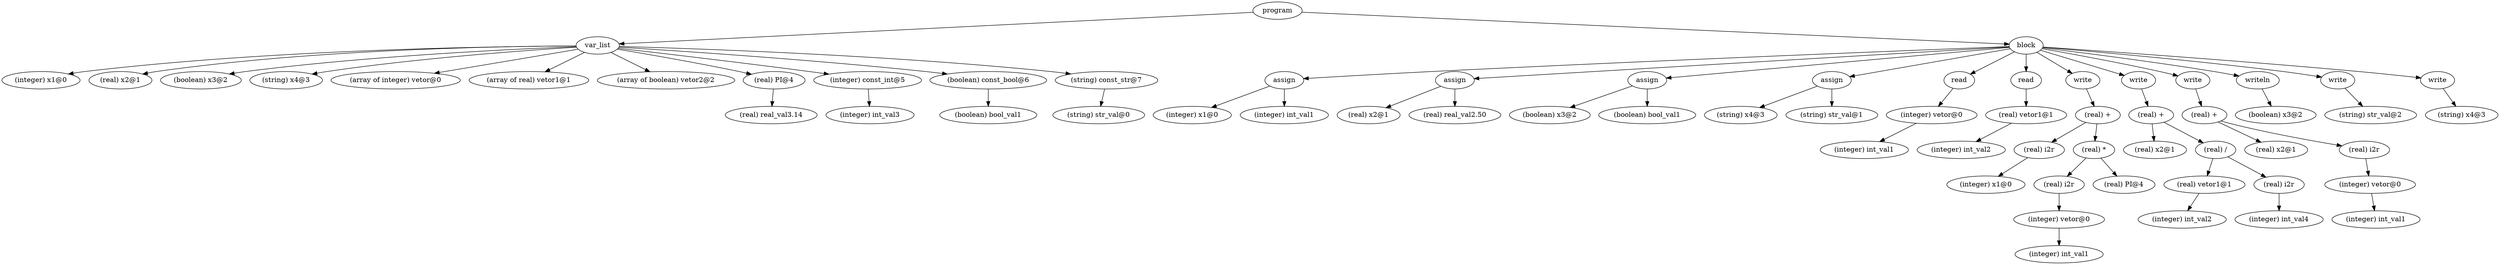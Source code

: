 digraph {
graph [ordering="out"];
node0[label="program"];
node1[label="var_list"];
node2[label="(integer) x1@0"];
node1 -> node2;
node3[label="(real) x2@1"];
node1 -> node3;
node4[label="(boolean) x3@2"];
node1 -> node4;
node5[label="(string) x4@3"];
node1 -> node5;
node6[label="(array of integer) vetor@0"];
node1 -> node6;
node7[label="(array of real) vetor1@1"];
node1 -> node7;
node8[label="(array of boolean) vetor2@2"];
node1 -> node8;
node9[label="(real) PI@4"];
node10[label="(real) real_val3.14"];
node9 -> node10;
node1 -> node9;
node11[label="(integer) const_int@5"];
node12[label="(integer) int_val3"];
node11 -> node12;
node1 -> node11;
node13[label="(boolean) const_bool@6"];
node14[label="(boolean) bool_val1"];
node13 -> node14;
node1 -> node13;
node15[label="(string) const_str@7"];
node16[label="(string) str_val@0"];
node15 -> node16;
node1 -> node15;
node0 -> node1;
node17[label="block"];
node18[label="assign"];
node19[label="(integer) x1@0"];
node18 -> node19;
node20[label="(integer) int_val1"];
node18 -> node20;
node17 -> node18;
node21[label="assign"];
node22[label="(real) x2@1"];
node21 -> node22;
node23[label="(real) real_val2.50"];
node21 -> node23;
node17 -> node21;
node24[label="assign"];
node25[label="(boolean) x3@2"];
node24 -> node25;
node26[label="(boolean) bool_val1"];
node24 -> node26;
node17 -> node24;
node27[label="assign"];
node28[label="(string) x4@3"];
node27 -> node28;
node29[label="(string) str_val@1"];
node27 -> node29;
node17 -> node27;
node30[label="read"];
node31[label="(integer) vetor@0"];
node32[label="(integer) int_val1"];
node31 -> node32;
node30 -> node31;
node17 -> node30;
node33[label="read"];
node34[label="(real) vetor1@1"];
node35[label="(integer) int_val2"];
node34 -> node35;
node33 -> node34;
node17 -> node33;
node36[label="write"];
node37[label="(real) +"];
node38[label="(real) i2r"];
node39[label="(integer) x1@0"];
node38 -> node39;
node37 -> node38;
node40[label="(real) *"];
node41[label="(real) i2r"];
node42[label="(integer) vetor@0"];
node43[label="(integer) int_val1"];
node42 -> node43;
node41 -> node42;
node40 -> node41;
node44[label="(real) PI@4"];
node40 -> node44;
node37 -> node40;
node36 -> node37;
node17 -> node36;
node45[label="write"];
node46[label="(real) +"];
node47[label="(real) x2@1"];
node46 -> node47;
node48[label="(real) /"];
node49[label="(real) vetor1@1"];
node50[label="(integer) int_val2"];
node49 -> node50;
node48 -> node49;
node51[label="(real) i2r"];
node52[label="(integer) int_val4"];
node51 -> node52;
node48 -> node51;
node46 -> node48;
node45 -> node46;
node17 -> node45;
node53[label="write"];
node54[label="(real) +"];
node55[label="(real) x2@1"];
node54 -> node55;
node56[label="(real) i2r"];
node57[label="(integer) vetor@0"];
node58[label="(integer) int_val1"];
node57 -> node58;
node56 -> node57;
node54 -> node56;
node53 -> node54;
node17 -> node53;
node59[label="writeln"];
node60[label="(boolean) x3@2"];
node59 -> node60;
node17 -> node59;
node61[label="write"];
node62[label="(string) str_val@2"];
node61 -> node62;
node17 -> node61;
node63[label="write"];
node64[label="(string) x4@3"];
node63 -> node64;
node17 -> node63;
node0 -> node17;
}
